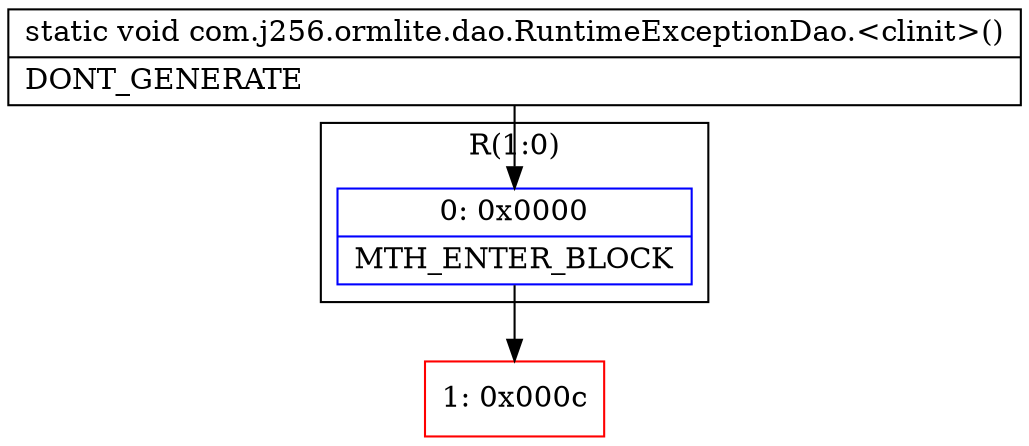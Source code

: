 digraph "CFG forcom.j256.ormlite.dao.RuntimeExceptionDao.\<clinit\>()V" {
subgraph cluster_Region_1609821500 {
label = "R(1:0)";
node [shape=record,color=blue];
Node_0 [shape=record,label="{0\:\ 0x0000|MTH_ENTER_BLOCK\l}"];
}
Node_1 [shape=record,color=red,label="{1\:\ 0x000c}"];
MethodNode[shape=record,label="{static void com.j256.ormlite.dao.RuntimeExceptionDao.\<clinit\>()  | DONT_GENERATE\l}"];
MethodNode -> Node_0;
Node_0 -> Node_1;
}

